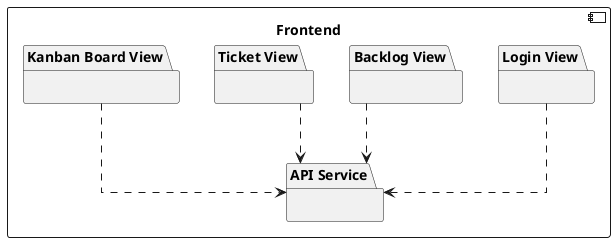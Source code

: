 @startuml IUTicket Package Diagram

skinparam linetype ortho

component "Frontend" {
    package "Login View" as login {}
    package "Backlog View" as backlog {}
    package "Ticket View" as ticket {}
    package "Kanban Board View" as kanban {}

    package "API Service" as api {}
}

login ..> api
backlog ..> api
ticket ..> api
kanban ..> api


